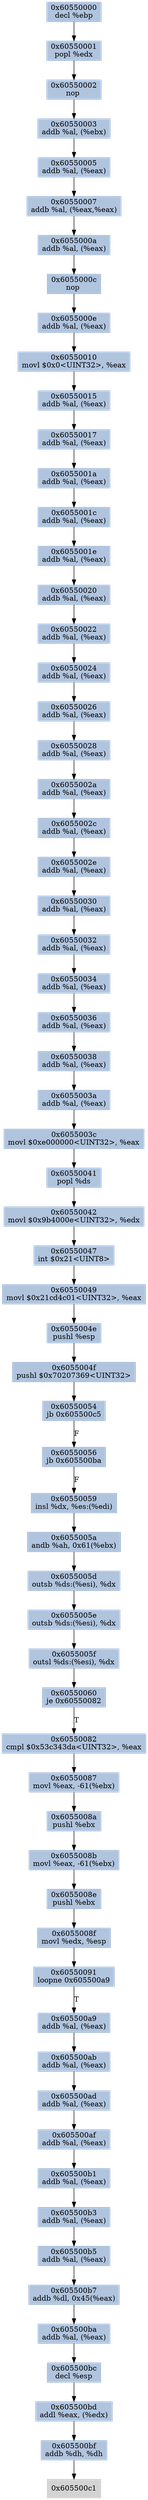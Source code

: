 digraph G {
node[shape=rectangle,style=filled,fillcolor=lightsteelblue,color=lightsteelblue]
bgcolor="transparent"
a0x60550000decl_ebp[label="0x60550000\ndecl %ebp"];
a0x60550001popl_edx[label="0x60550001\npopl %edx"];
a0x60550002nop_[label="0x60550002\nnop "];
a0x60550003addb_al_ebx_[label="0x60550003\naddb %al, (%ebx)"];
a0x60550005addb_al_eax_[label="0x60550005\naddb %al, (%eax)"];
a0x60550007addb_al_eaxeax_[label="0x60550007\naddb %al, (%eax,%eax)"];
a0x6055000aaddb_al_eax_[label="0x6055000a\naddb %al, (%eax)"];
a0x6055000cnop_[label="0x6055000c\nnop "];
a0x6055000eaddb_al_eax_[label="0x6055000e\naddb %al, (%eax)"];
a0x60550010movl_0x0UINT32_eax[label="0x60550010\nmovl $0x0<UINT32>, %eax"];
a0x60550015addb_al_eax_[label="0x60550015\naddb %al, (%eax)"];
a0x60550017addb_al_eax_[label="0x60550017\naddb %al, (%eax)"];
a0x6055001aaddb_al_eax_[label="0x6055001a\naddb %al, (%eax)"];
a0x6055001caddb_al_eax_[label="0x6055001c\naddb %al, (%eax)"];
a0x6055001eaddb_al_eax_[label="0x6055001e\naddb %al, (%eax)"];
a0x60550020addb_al_eax_[label="0x60550020\naddb %al, (%eax)"];
a0x60550022addb_al_eax_[label="0x60550022\naddb %al, (%eax)"];
a0x60550024addb_al_eax_[label="0x60550024\naddb %al, (%eax)"];
a0x60550026addb_al_eax_[label="0x60550026\naddb %al, (%eax)"];
a0x60550028addb_al_eax_[label="0x60550028\naddb %al, (%eax)"];
a0x6055002aaddb_al_eax_[label="0x6055002a\naddb %al, (%eax)"];
a0x6055002caddb_al_eax_[label="0x6055002c\naddb %al, (%eax)"];
a0x6055002eaddb_al_eax_[label="0x6055002e\naddb %al, (%eax)"];
a0x60550030addb_al_eax_[label="0x60550030\naddb %al, (%eax)"];
a0x60550032addb_al_eax_[label="0x60550032\naddb %al, (%eax)"];
a0x60550034addb_al_eax_[label="0x60550034\naddb %al, (%eax)"];
a0x60550036addb_al_eax_[label="0x60550036\naddb %al, (%eax)"];
a0x60550038addb_al_eax_[label="0x60550038\naddb %al, (%eax)"];
a0x6055003aaddb_al_eax_[label="0x6055003a\naddb %al, (%eax)"];
a0x6055003cmovl_0xe000000UINT32_eax[label="0x6055003c\nmovl $0xe000000<UINT32>, %eax"];
a0x60550041popl_ds[label="0x60550041\npopl %ds"];
a0x60550042movl_0x9b4000eUINT32_edx[label="0x60550042\nmovl $0x9b4000e<UINT32>, %edx"];
a0x60550047int_0x21UINT8[label="0x60550047\nint $0x21<UINT8>"];
a0x60550049movl_0x21cd4c01UINT32_eax[label="0x60550049\nmovl $0x21cd4c01<UINT32>, %eax"];
a0x6055004epushl_esp[label="0x6055004e\npushl %esp"];
a0x6055004fpushl_0x70207369UINT32[label="0x6055004f\npushl $0x70207369<UINT32>"];
a0x60550054jb_0x605500c5[label="0x60550054\njb 0x605500c5"];
a0x60550056jb_0x605500ba[label="0x60550056\njb 0x605500ba"];
a0x60550059insl_dx_es_edi_[label="0x60550059\ninsl %dx, %es:(%edi)"];
a0x6055005aandb_ah_0x61ebx_[label="0x6055005a\nandb %ah, 0x61(%ebx)"];
a0x6055005doutsb_ds_esi__dx[label="0x6055005d\noutsb %ds:(%esi), %dx"];
a0x6055005eoutsb_ds_esi__dx[label="0x6055005e\noutsb %ds:(%esi), %dx"];
a0x6055005foutsl_ds_esi__dx[label="0x6055005f\noutsl %ds:(%esi), %dx"];
a0x60550060je_0x60550082[label="0x60550060\nje 0x60550082"];
a0x60550082cmpl_0x53c343daUINT32_eax[label="0x60550082\ncmpl $0x53c343da<UINT32>, %eax"];
a0x60550087movl_eax__61ebx_[label="0x60550087\nmovl %eax, -61(%ebx)"];
a0x6055008apushl_ebx[label="0x6055008a\npushl %ebx"];
a0x6055008bmovl_eax__61ebx_[label="0x6055008b\nmovl %eax, -61(%ebx)"];
a0x6055008epushl_ebx[label="0x6055008e\npushl %ebx"];
a0x6055008fmovl_edx_esp[label="0x6055008f\nmovl %edx, %esp"];
a0x60550091loopne_0x605500a9[label="0x60550091\nloopne 0x605500a9"];
a0x605500a9addb_al_eax_[label="0x605500a9\naddb %al, (%eax)"];
a0x605500abaddb_al_eax_[label="0x605500ab\naddb %al, (%eax)"];
a0x605500adaddb_al_eax_[label="0x605500ad\naddb %al, (%eax)"];
a0x605500afaddb_al_eax_[label="0x605500af\naddb %al, (%eax)"];
a0x605500b1addb_al_eax_[label="0x605500b1\naddb %al, (%eax)"];
a0x605500b3addb_al_eax_[label="0x605500b3\naddb %al, (%eax)"];
a0x605500b5addb_al_eax_[label="0x605500b5\naddb %al, (%eax)"];
a0x605500b7addb_dl_0x45eax_[label="0x605500b7\naddb %dl, 0x45(%eax)"];
a0x605500baaddb_al_eax_[label="0x605500ba\naddb %al, (%eax)"];
a0x605500bcdecl_esp[label="0x605500bc\ndecl %esp"];
a0x605500bdaddl_eax_edx_[label="0x605500bd\naddl %eax, (%edx)"];
a0x605500bfaddb_dh_dh[label="0x605500bf\naddb %dh, %dh"];
a0x605500c1[label="0x605500c1",color="lightgrey",fillcolor="lightgrey"];
a0x60550000decl_ebp -> a0x60550001popl_edx [color="#000000"];
a0x60550001popl_edx -> a0x60550002nop_ [color="#000000"];
a0x60550002nop_ -> a0x60550003addb_al_ebx_ [color="#000000"];
a0x60550003addb_al_ebx_ -> a0x60550005addb_al_eax_ [color="#000000"];
a0x60550005addb_al_eax_ -> a0x60550007addb_al_eaxeax_ [color="#000000"];
a0x60550007addb_al_eaxeax_ -> a0x6055000aaddb_al_eax_ [color="#000000"];
a0x6055000aaddb_al_eax_ -> a0x6055000cnop_ [color="#000000"];
a0x6055000cnop_ -> a0x6055000eaddb_al_eax_ [color="#000000"];
a0x6055000eaddb_al_eax_ -> a0x60550010movl_0x0UINT32_eax [color="#000000"];
a0x60550010movl_0x0UINT32_eax -> a0x60550015addb_al_eax_ [color="#000000"];
a0x60550015addb_al_eax_ -> a0x60550017addb_al_eax_ [color="#000000"];
a0x60550017addb_al_eax_ -> a0x6055001aaddb_al_eax_ [color="#000000"];
a0x6055001aaddb_al_eax_ -> a0x6055001caddb_al_eax_ [color="#000000"];
a0x6055001caddb_al_eax_ -> a0x6055001eaddb_al_eax_ [color="#000000"];
a0x6055001eaddb_al_eax_ -> a0x60550020addb_al_eax_ [color="#000000"];
a0x60550020addb_al_eax_ -> a0x60550022addb_al_eax_ [color="#000000"];
a0x60550022addb_al_eax_ -> a0x60550024addb_al_eax_ [color="#000000"];
a0x60550024addb_al_eax_ -> a0x60550026addb_al_eax_ [color="#000000"];
a0x60550026addb_al_eax_ -> a0x60550028addb_al_eax_ [color="#000000"];
a0x60550028addb_al_eax_ -> a0x6055002aaddb_al_eax_ [color="#000000"];
a0x6055002aaddb_al_eax_ -> a0x6055002caddb_al_eax_ [color="#000000"];
a0x6055002caddb_al_eax_ -> a0x6055002eaddb_al_eax_ [color="#000000"];
a0x6055002eaddb_al_eax_ -> a0x60550030addb_al_eax_ [color="#000000"];
a0x60550030addb_al_eax_ -> a0x60550032addb_al_eax_ [color="#000000"];
a0x60550032addb_al_eax_ -> a0x60550034addb_al_eax_ [color="#000000"];
a0x60550034addb_al_eax_ -> a0x60550036addb_al_eax_ [color="#000000"];
a0x60550036addb_al_eax_ -> a0x60550038addb_al_eax_ [color="#000000"];
a0x60550038addb_al_eax_ -> a0x6055003aaddb_al_eax_ [color="#000000"];
a0x6055003aaddb_al_eax_ -> a0x6055003cmovl_0xe000000UINT32_eax [color="#000000"];
a0x6055003cmovl_0xe000000UINT32_eax -> a0x60550041popl_ds [color="#000000"];
a0x60550041popl_ds -> a0x60550042movl_0x9b4000eUINT32_edx [color="#000000"];
a0x60550042movl_0x9b4000eUINT32_edx -> a0x60550047int_0x21UINT8 [color="#000000"];
a0x60550047int_0x21UINT8 -> a0x60550049movl_0x21cd4c01UINT32_eax [color="#000000"];
a0x60550049movl_0x21cd4c01UINT32_eax -> a0x6055004epushl_esp [color="#000000"];
a0x6055004epushl_esp -> a0x6055004fpushl_0x70207369UINT32 [color="#000000"];
a0x6055004fpushl_0x70207369UINT32 -> a0x60550054jb_0x605500c5 [color="#000000"];
a0x60550054jb_0x605500c5 -> a0x60550056jb_0x605500ba [color="#000000",label="F"];
a0x60550056jb_0x605500ba -> a0x60550059insl_dx_es_edi_ [color="#000000",label="F"];
a0x60550059insl_dx_es_edi_ -> a0x6055005aandb_ah_0x61ebx_ [color="#000000"];
a0x6055005aandb_ah_0x61ebx_ -> a0x6055005doutsb_ds_esi__dx [color="#000000"];
a0x6055005doutsb_ds_esi__dx -> a0x6055005eoutsb_ds_esi__dx [color="#000000"];
a0x6055005eoutsb_ds_esi__dx -> a0x6055005foutsl_ds_esi__dx [color="#000000"];
a0x6055005foutsl_ds_esi__dx -> a0x60550060je_0x60550082 [color="#000000"];
a0x60550060je_0x60550082 -> a0x60550082cmpl_0x53c343daUINT32_eax [color="#000000",label="T"];
a0x60550082cmpl_0x53c343daUINT32_eax -> a0x60550087movl_eax__61ebx_ [color="#000000"];
a0x60550087movl_eax__61ebx_ -> a0x6055008apushl_ebx [color="#000000"];
a0x6055008apushl_ebx -> a0x6055008bmovl_eax__61ebx_ [color="#000000"];
a0x6055008bmovl_eax__61ebx_ -> a0x6055008epushl_ebx [color="#000000"];
a0x6055008epushl_ebx -> a0x6055008fmovl_edx_esp [color="#000000"];
a0x6055008fmovl_edx_esp -> a0x60550091loopne_0x605500a9 [color="#000000"];
a0x60550091loopne_0x605500a9 -> a0x605500a9addb_al_eax_ [color="#000000",label="T"];
a0x605500a9addb_al_eax_ -> a0x605500abaddb_al_eax_ [color="#000000"];
a0x605500abaddb_al_eax_ -> a0x605500adaddb_al_eax_ [color="#000000"];
a0x605500adaddb_al_eax_ -> a0x605500afaddb_al_eax_ [color="#000000"];
a0x605500afaddb_al_eax_ -> a0x605500b1addb_al_eax_ [color="#000000"];
a0x605500b1addb_al_eax_ -> a0x605500b3addb_al_eax_ [color="#000000"];
a0x605500b3addb_al_eax_ -> a0x605500b5addb_al_eax_ [color="#000000"];
a0x605500b5addb_al_eax_ -> a0x605500b7addb_dl_0x45eax_ [color="#000000"];
a0x605500b7addb_dl_0x45eax_ -> a0x605500baaddb_al_eax_ [color="#000000"];
a0x605500baaddb_al_eax_ -> a0x605500bcdecl_esp [color="#000000"];
a0x605500bcdecl_esp -> a0x605500bdaddl_eax_edx_ [color="#000000"];
a0x605500bdaddl_eax_edx_ -> a0x605500bfaddb_dh_dh [color="#000000"];
a0x605500bfaddb_dh_dh -> a0x605500c1 [color="#000000"];
}
